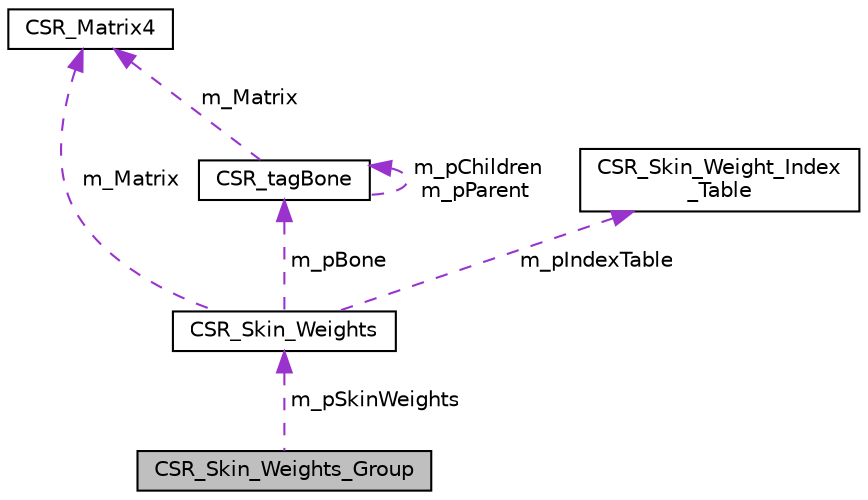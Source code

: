 digraph "CSR_Skin_Weights_Group"
{
 // LATEX_PDF_SIZE
  edge [fontname="Helvetica",fontsize="10",labelfontname="Helvetica",labelfontsize="10"];
  node [fontname="Helvetica",fontsize="10",shape=record];
  Node1 [label="CSR_Skin_Weights_Group",height=0.2,width=0.4,color="black", fillcolor="grey75", style="filled", fontcolor="black",tooltip=" "];
  Node2 -> Node1 [dir="back",color="darkorchid3",fontsize="10",style="dashed",label=" m_pSkinWeights" ,fontname="Helvetica"];
  Node2 [label="CSR_Skin_Weights",height=0.2,width=0.4,color="black", fillcolor="white", style="filled",URL="$struct_c_s_r___skin___weights.html",tooltip=" "];
  Node3 -> Node2 [dir="back",color="darkorchid3",fontsize="10",style="dashed",label=" m_pBone" ,fontname="Helvetica"];
  Node3 [label="CSR_tagBone",height=0.2,width=0.4,color="black", fillcolor="white", style="filled",URL="$struct_c_s_r__tag_bone.html",tooltip=" "];
  Node4 -> Node3 [dir="back",color="darkorchid3",fontsize="10",style="dashed",label=" m_Matrix" ,fontname="Helvetica"];
  Node4 [label="CSR_Matrix4",height=0.2,width=0.4,color="black", fillcolor="white", style="filled",URL="$struct_c_s_r___matrix4.html",tooltip=" "];
  Node3 -> Node3 [dir="back",color="darkorchid3",fontsize="10",style="dashed",label=" m_pChildren\nm_pParent" ,fontname="Helvetica"];
  Node4 -> Node2 [dir="back",color="darkorchid3",fontsize="10",style="dashed",label=" m_Matrix" ,fontname="Helvetica"];
  Node5 -> Node2 [dir="back",color="darkorchid3",fontsize="10",style="dashed",label=" m_pIndexTable" ,fontname="Helvetica"];
  Node5 [label="CSR_Skin_Weight_Index\l_Table",height=0.2,width=0.4,color="black", fillcolor="white", style="filled",URL="$struct_c_s_r___skin___weight___index___table.html",tooltip=" "];
}

